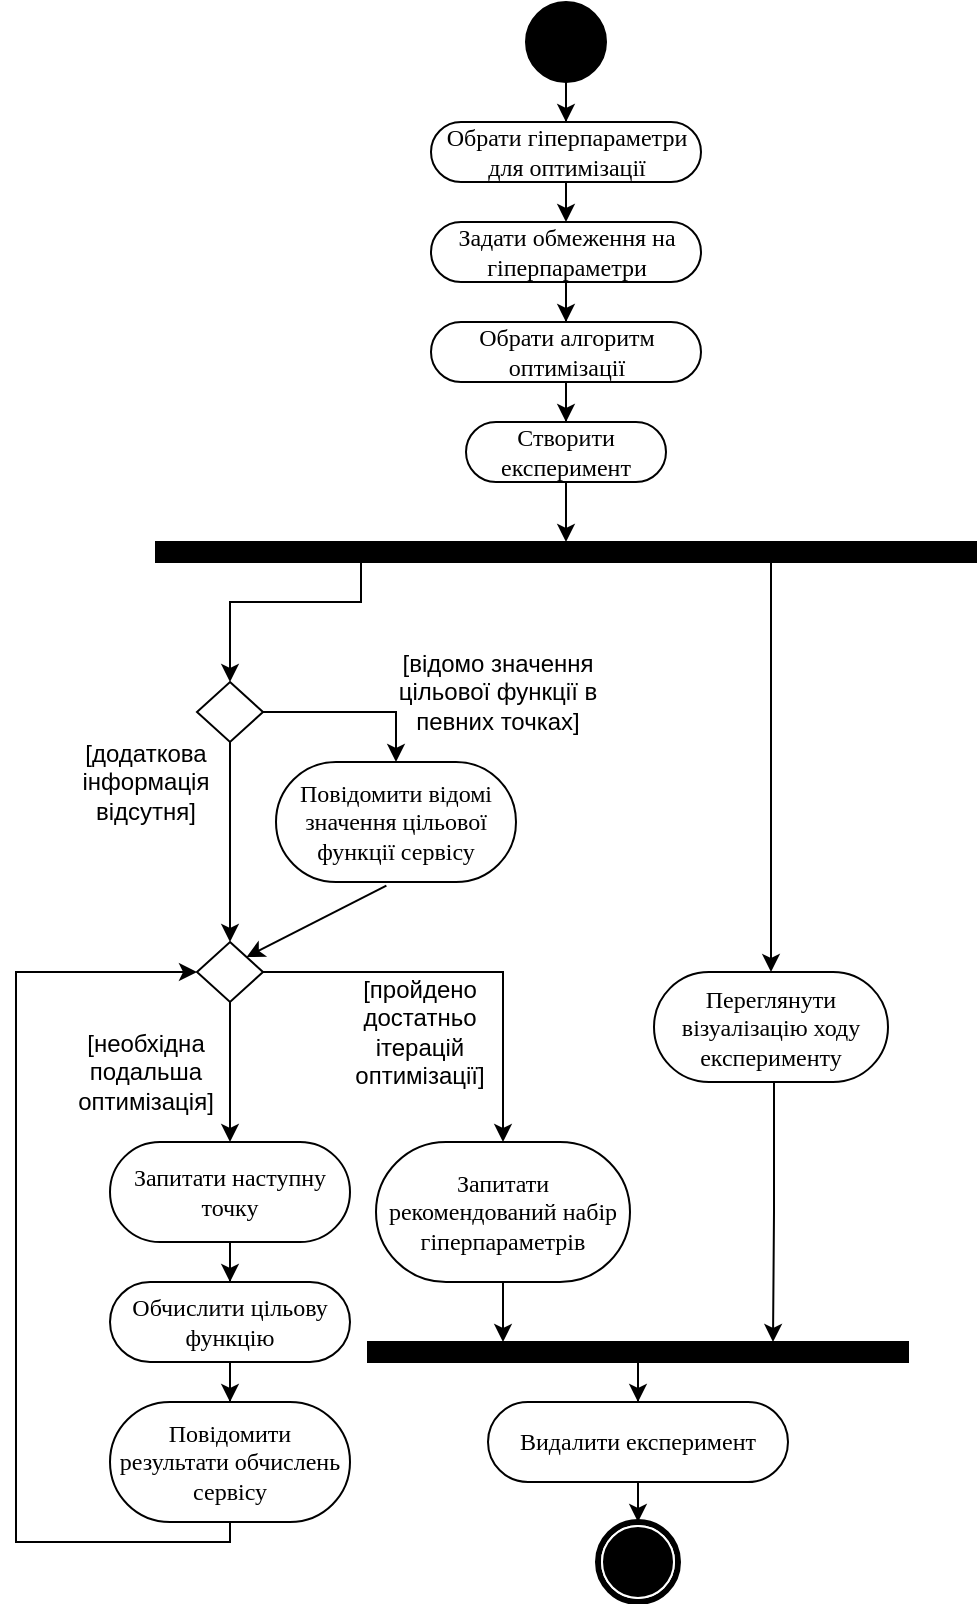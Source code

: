 <mxfile version="13.1.2" type="device"><diagram name="Page-1" id="0783ab3e-0a74-02c8-0abd-f7b4e66b4bec"><mxGraphModel dx="899" dy="634" grid="1" gridSize="10" guides="1" tooltips="1" connect="1" arrows="1" fold="1" page="1" pageScale="1" pageWidth="850" pageHeight="1100" background="#ffffff" math="0" shadow="0"><root><mxCell id="0"/><mxCell id="1" parent="0"/><mxCell id="TMDoxL0VT_szOLXf9bYJ-63" style="edgeStyle=orthogonalEdgeStyle;rounded=0;orthogonalLoop=1;jettySize=auto;html=1;exitX=0.5;exitY=1;exitDx=0;exitDy=0;" edge="1" parent="1" source="TMDoxL0VT_szOLXf9bYJ-1" target="TMDoxL0VT_szOLXf9bYJ-57"><mxGeometry relative="1" as="geometry"/></mxCell><mxCell id="TMDoxL0VT_szOLXf9bYJ-1" value="" style="ellipse;whiteSpace=wrap;html=1;rounded=0;shadow=0;comic=0;labelBackgroundColor=none;strokeWidth=1;fillColor=#000000;fontFamily=Verdana;fontSize=12;align=center;" vertex="1" parent="1"><mxGeometry x="285" y="20" width="40" height="40" as="geometry"/></mxCell><mxCell id="TMDoxL0VT_szOLXf9bYJ-15" style="edgeStyle=orthogonalEdgeStyle;rounded=0;orthogonalLoop=1;jettySize=auto;html=1;exitX=0.5;exitY=1;exitDx=0;exitDy=0;entryX=0.5;entryY=0;entryDx=0;entryDy=0;" edge="1" parent="1" source="TMDoxL0VT_szOLXf9bYJ-3" target="TMDoxL0VT_szOLXf9bYJ-14"><mxGeometry relative="1" as="geometry"/></mxCell><mxCell id="TMDoxL0VT_szOLXf9bYJ-3" value="Створити експеримент" style="rounded=1;whiteSpace=wrap;html=1;shadow=0;comic=0;labelBackgroundColor=none;strokeWidth=1;fontFamily=Verdana;fontSize=12;align=center;arcSize=50;" vertex="1" parent="1"><mxGeometry x="255" y="230" width="100" height="30" as="geometry"/></mxCell><mxCell id="TMDoxL0VT_szOLXf9bYJ-9" style="edgeStyle=orthogonalEdgeStyle;rounded=0;orthogonalLoop=1;jettySize=auto;html=1;exitX=1;exitY=0.5;exitDx=0;exitDy=0;" edge="1" parent="1" source="TMDoxL0VT_szOLXf9bYJ-18" target="TMDoxL0VT_szOLXf9bYJ-25"><mxGeometry relative="1" as="geometry"><mxPoint x="180" y="510" as="sourcePoint"/><mxPoint x="270.0" y="580" as="targetPoint"/></mxGeometry></mxCell><mxCell id="TMDoxL0VT_szOLXf9bYJ-24" style="edgeStyle=orthogonalEdgeStyle;rounded=0;orthogonalLoop=1;jettySize=auto;html=1;exitX=0.75;exitY=1;exitDx=0;exitDy=0;" edge="1" parent="1" source="TMDoxL0VT_szOLXf9bYJ-14" target="TMDoxL0VT_szOLXf9bYJ-22"><mxGeometry relative="1" as="geometry"/></mxCell><mxCell id="TMDoxL0VT_szOLXf9bYJ-52" style="edgeStyle=orthogonalEdgeStyle;rounded=0;orthogonalLoop=1;jettySize=auto;html=1;exitX=0.25;exitY=1;exitDx=0;exitDy=0;entryX=0.5;entryY=0;entryDx=0;entryDy=0;" edge="1" parent="1" source="TMDoxL0VT_szOLXf9bYJ-14" target="TMDoxL0VT_szOLXf9bYJ-44"><mxGeometry relative="1" as="geometry"><Array as="points"><mxPoint x="203" y="320"/><mxPoint x="137" y="320"/></Array></mxGeometry></mxCell><mxCell id="TMDoxL0VT_szOLXf9bYJ-14" value="" style="whiteSpace=wrap;html=1;rounded=0;shadow=0;comic=0;labelBackgroundColor=none;strokeWidth=1;fillColor=#000000;fontFamily=Verdana;fontSize=12;align=center;rotation=0;" vertex="1" parent="1"><mxGeometry x="100" y="290" width="410" height="10" as="geometry"/></mxCell><mxCell id="TMDoxL0VT_szOLXf9bYJ-33" style="edgeStyle=orthogonalEdgeStyle;rounded=0;orthogonalLoop=1;jettySize=auto;html=1;exitX=0.5;exitY=1;exitDx=0;exitDy=0;" edge="1" parent="1" source="TMDoxL0VT_szOLXf9bYJ-18" target="TMDoxL0VT_szOLXf9bYJ-29"><mxGeometry relative="1" as="geometry"/></mxCell><mxCell id="TMDoxL0VT_szOLXf9bYJ-18" value="" style="rhombus;whiteSpace=wrap;html=1;" vertex="1" parent="1"><mxGeometry x="120.5" y="490" width="33" height="30" as="geometry"/></mxCell><mxCell id="TMDoxL0VT_szOLXf9bYJ-43" style="edgeStyle=orthogonalEdgeStyle;rounded=0;orthogonalLoop=1;jettySize=auto;html=1;exitX=0.5;exitY=1;exitDx=0;exitDy=0;entryX=0.75;entryY=0;entryDx=0;entryDy=0;" edge="1" parent="1" source="TMDoxL0VT_szOLXf9bYJ-22" target="TMDoxL0VT_szOLXf9bYJ-38"><mxGeometry relative="1" as="geometry"><Array as="points"><mxPoint x="409" y="560"/><mxPoint x="409" y="625"/></Array></mxGeometry></mxCell><mxCell id="TMDoxL0VT_szOLXf9bYJ-22" value="Переглянути візуалізацію ходу експерименту" style="rounded=1;whiteSpace=wrap;html=1;shadow=0;comic=0;labelBackgroundColor=none;strokeWidth=1;fontFamily=Verdana;fontSize=12;align=center;arcSize=50;" vertex="1" parent="1"><mxGeometry x="349" y="505" width="117" height="55" as="geometry"/></mxCell><mxCell id="TMDoxL0VT_szOLXf9bYJ-39" style="edgeStyle=orthogonalEdgeStyle;rounded=0;orthogonalLoop=1;jettySize=auto;html=1;exitX=0.5;exitY=1;exitDx=0;exitDy=0;entryX=0.25;entryY=0;entryDx=0;entryDy=0;" edge="1" parent="1" source="TMDoxL0VT_szOLXf9bYJ-25" target="TMDoxL0VT_szOLXf9bYJ-38"><mxGeometry relative="1" as="geometry"/></mxCell><mxCell id="TMDoxL0VT_szOLXf9bYJ-25" value="Запитати рекомендований набір гіперпараметрів" style="rounded=1;whiteSpace=wrap;html=1;shadow=0;comic=0;labelBackgroundColor=none;strokeWidth=1;fontFamily=Verdana;fontSize=12;align=center;arcSize=50;" vertex="1" parent="1"><mxGeometry x="210" y="590" width="127" height="70" as="geometry"/></mxCell><mxCell id="TMDoxL0VT_szOLXf9bYJ-27" value="[пройдено достатньо ітерацій оптимізації]" style="text;html=1;strokeColor=none;fillColor=none;align=center;verticalAlign=middle;whiteSpace=wrap;rounded=0;" vertex="1" parent="1"><mxGeometry x="197" y="520" width="70" height="30" as="geometry"/></mxCell><mxCell id="TMDoxL0VT_szOLXf9bYJ-28" value="" style="edgeStyle=orthogonalEdgeStyle;rounded=0;orthogonalLoop=1;jettySize=auto;html=1;" edge="1" parent="1" source="TMDoxL0VT_szOLXf9bYJ-29" target="TMDoxL0VT_szOLXf9bYJ-31"><mxGeometry relative="1" as="geometry"/></mxCell><mxCell id="TMDoxL0VT_szOLXf9bYJ-29" value="Запитати наступну точку" style="rounded=1;whiteSpace=wrap;html=1;shadow=0;comic=0;labelBackgroundColor=none;strokeWidth=1;fontFamily=Verdana;fontSize=12;align=center;arcSize=50;" vertex="1" parent="1"><mxGeometry x="77" y="590" width="120" height="50" as="geometry"/></mxCell><mxCell id="TMDoxL0VT_szOLXf9bYJ-30" value="" style="edgeStyle=orthogonalEdgeStyle;rounded=0;orthogonalLoop=1;jettySize=auto;html=1;" edge="1" parent="1" source="TMDoxL0VT_szOLXf9bYJ-31" target="TMDoxL0VT_szOLXf9bYJ-32"><mxGeometry relative="1" as="geometry"/></mxCell><mxCell id="TMDoxL0VT_szOLXf9bYJ-31" value="Обчислити цільову функцію" style="rounded=1;whiteSpace=wrap;html=1;shadow=0;comic=0;labelBackgroundColor=none;strokeWidth=1;fontFamily=Verdana;fontSize=12;align=center;arcSize=50;" vertex="1" parent="1"><mxGeometry x="77" y="660" width="120" height="40" as="geometry"/></mxCell><mxCell id="TMDoxL0VT_szOLXf9bYJ-35" style="edgeStyle=orthogonalEdgeStyle;rounded=0;orthogonalLoop=1;jettySize=auto;html=1;exitX=0.5;exitY=1;exitDx=0;exitDy=0;entryX=0;entryY=0.5;entryDx=0;entryDy=0;" edge="1" parent="1" source="TMDoxL0VT_szOLXf9bYJ-32" target="TMDoxL0VT_szOLXf9bYJ-18"><mxGeometry relative="1" as="geometry"><Array as="points"><mxPoint x="137" y="790"/><mxPoint x="30" y="790"/><mxPoint x="30" y="505"/></Array></mxGeometry></mxCell><mxCell id="TMDoxL0VT_szOLXf9bYJ-32" value="Повідомити результати обчислень сервісу" style="rounded=1;whiteSpace=wrap;html=1;shadow=0;comic=0;labelBackgroundColor=none;strokeWidth=1;fontFamily=Verdana;fontSize=12;align=center;arcSize=50;" vertex="1" parent="1"><mxGeometry x="77" y="720" width="120" height="60" as="geometry"/></mxCell><mxCell id="TMDoxL0VT_szOLXf9bYJ-34" value="[необхідна подальша оптимізація]" style="text;html=1;strokeColor=none;fillColor=none;align=center;verticalAlign=middle;whiteSpace=wrap;rounded=0;" vertex="1" parent="1"><mxGeometry x="60" y="540" width="70" height="30" as="geometry"/></mxCell><mxCell id="TMDoxL0VT_szOLXf9bYJ-36" value="" style="shape=mxgraph.bpmn.shape;html=1;verticalLabelPosition=bottom;labelBackgroundColor=#ffffff;verticalAlign=top;perimeter=ellipsePerimeter;outline=end;symbol=terminate;rounded=0;shadow=0;comic=0;strokeWidth=1;fontFamily=Verdana;fontSize=12;align=center;" vertex="1" parent="1"><mxGeometry x="321" y="780" width="40" height="40" as="geometry"/></mxCell><mxCell id="TMDoxL0VT_szOLXf9bYJ-41" style="edgeStyle=orthogonalEdgeStyle;rounded=0;orthogonalLoop=1;jettySize=auto;html=1;exitX=0.5;exitY=1;exitDx=0;exitDy=0;" edge="1" parent="1" source="TMDoxL0VT_szOLXf9bYJ-37" target="TMDoxL0VT_szOLXf9bYJ-36"><mxGeometry relative="1" as="geometry"/></mxCell><mxCell id="TMDoxL0VT_szOLXf9bYJ-37" value="Видалити експеримент" style="rounded=1;whiteSpace=wrap;html=1;shadow=0;comic=0;labelBackgroundColor=none;strokeWidth=1;fontFamily=Verdana;fontSize=12;align=center;arcSize=50;" vertex="1" parent="1"><mxGeometry x="266" y="720" width="150" height="40" as="geometry"/></mxCell><mxCell id="TMDoxL0VT_szOLXf9bYJ-42" style="edgeStyle=orthogonalEdgeStyle;rounded=0;orthogonalLoop=1;jettySize=auto;html=1;exitX=0.5;exitY=1;exitDx=0;exitDy=0;" edge="1" parent="1" source="TMDoxL0VT_szOLXf9bYJ-38" target="TMDoxL0VT_szOLXf9bYJ-37"><mxGeometry relative="1" as="geometry"/></mxCell><mxCell id="TMDoxL0VT_szOLXf9bYJ-38" value="" style="whiteSpace=wrap;html=1;rounded=0;shadow=0;comic=0;labelBackgroundColor=none;strokeWidth=1;fillColor=#000000;fontFamily=Verdana;fontSize=12;align=center;rotation=0;" vertex="1" parent="1"><mxGeometry x="206" y="690" width="270" height="10" as="geometry"/></mxCell><mxCell id="TMDoxL0VT_szOLXf9bYJ-45" style="edgeStyle=orthogonalEdgeStyle;rounded=0;orthogonalLoop=1;jettySize=auto;html=1;entryX=0.5;entryY=0;entryDx=0;entryDy=0;" edge="1" parent="1" source="TMDoxL0VT_szOLXf9bYJ-44" target="TMDoxL0VT_szOLXf9bYJ-18"><mxGeometry relative="1" as="geometry"/></mxCell><mxCell id="TMDoxL0VT_szOLXf9bYJ-49" style="edgeStyle=orthogonalEdgeStyle;rounded=0;orthogonalLoop=1;jettySize=auto;html=1;exitX=1;exitY=0.5;exitDx=0;exitDy=0;entryX=0.5;entryY=0;entryDx=0;entryDy=0;" edge="1" parent="1" source="TMDoxL0VT_szOLXf9bYJ-44" target="TMDoxL0VT_szOLXf9bYJ-46"><mxGeometry relative="1" as="geometry"/></mxCell><mxCell id="TMDoxL0VT_szOLXf9bYJ-44" value="" style="rhombus;whiteSpace=wrap;html=1;" vertex="1" parent="1"><mxGeometry x="120.5" y="360" width="33" height="30" as="geometry"/></mxCell><mxCell id="TMDoxL0VT_szOLXf9bYJ-46" value="Повідомити відомі значення цільової функції сервісу" style="rounded=1;whiteSpace=wrap;html=1;shadow=0;comic=0;labelBackgroundColor=none;strokeWidth=1;fontFamily=Verdana;fontSize=12;align=center;arcSize=50;" vertex="1" parent="1"><mxGeometry x="160" y="400" width="120" height="60" as="geometry"/></mxCell><mxCell id="TMDoxL0VT_szOLXf9bYJ-48" value="" style="endArrow=classic;html=1;exitX=0.46;exitY=1.031;exitDx=0;exitDy=0;exitPerimeter=0;entryX=1;entryY=0;entryDx=0;entryDy=0;" edge="1" parent="1" source="TMDoxL0VT_szOLXf9bYJ-46" target="TMDoxL0VT_szOLXf9bYJ-18"><mxGeometry width="50" height="50" relative="1" as="geometry"><mxPoint x="200" y="450" as="sourcePoint"/><mxPoint x="250" y="510" as="targetPoint"/></mxGeometry></mxCell><mxCell id="TMDoxL0VT_szOLXf9bYJ-50" value="[відомо значення цільової функції в певних точках]" style="text;html=1;strokeColor=none;fillColor=none;align=center;verticalAlign=middle;whiteSpace=wrap;rounded=0;" vertex="1" parent="1"><mxGeometry x="206" y="350" width="130" height="30" as="geometry"/></mxCell><mxCell id="TMDoxL0VT_szOLXf9bYJ-51" value="[додаткова інформація відсутня]" style="text;html=1;strokeColor=none;fillColor=none;align=center;verticalAlign=middle;whiteSpace=wrap;rounded=0;" vertex="1" parent="1"><mxGeometry x="50" y="390" width="90" height="40" as="geometry"/></mxCell><mxCell id="TMDoxL0VT_szOLXf9bYJ-62" style="edgeStyle=orthogonalEdgeStyle;rounded=0;orthogonalLoop=1;jettySize=auto;html=1;exitX=0.5;exitY=1;exitDx=0;exitDy=0;" edge="1" parent="1" source="TMDoxL0VT_szOLXf9bYJ-53" target="TMDoxL0VT_szOLXf9bYJ-60"><mxGeometry relative="1" as="geometry"/></mxCell><mxCell id="TMDoxL0VT_szOLXf9bYJ-53" value="Задати обмеження на гіперпараметри" style="rounded=1;whiteSpace=wrap;html=1;shadow=0;comic=0;labelBackgroundColor=none;strokeWidth=1;fontFamily=Verdana;fontSize=12;align=center;arcSize=50;" vertex="1" parent="1"><mxGeometry x="237.5" y="130" width="135" height="30" as="geometry"/></mxCell><mxCell id="TMDoxL0VT_szOLXf9bYJ-58" style="edgeStyle=orthogonalEdgeStyle;rounded=0;orthogonalLoop=1;jettySize=auto;html=1;exitX=0.5;exitY=1;exitDx=0;exitDy=0;entryX=0.5;entryY=0;entryDx=0;entryDy=0;" edge="1" parent="1" source="TMDoxL0VT_szOLXf9bYJ-57" target="TMDoxL0VT_szOLXf9bYJ-53"><mxGeometry relative="1" as="geometry"/></mxCell><mxCell id="TMDoxL0VT_szOLXf9bYJ-57" value="Обрати гіперпараметри для оптимізації" style="rounded=1;whiteSpace=wrap;html=1;shadow=0;comic=0;labelBackgroundColor=none;strokeWidth=1;fontFamily=Verdana;fontSize=12;align=center;arcSize=50;" vertex="1" parent="1"><mxGeometry x="237.5" y="80" width="135" height="30" as="geometry"/></mxCell><mxCell id="TMDoxL0VT_szOLXf9bYJ-61" style="edgeStyle=orthogonalEdgeStyle;rounded=0;orthogonalLoop=1;jettySize=auto;html=1;" edge="1" parent="1" source="TMDoxL0VT_szOLXf9bYJ-60" target="TMDoxL0VT_szOLXf9bYJ-3"><mxGeometry relative="1" as="geometry"/></mxCell><mxCell id="TMDoxL0VT_szOLXf9bYJ-60" value="Обрати алгоритм оптимізації" style="rounded=1;whiteSpace=wrap;html=1;shadow=0;comic=0;labelBackgroundColor=none;strokeWidth=1;fontFamily=Verdana;fontSize=12;align=center;arcSize=50;" vertex="1" parent="1"><mxGeometry x="237.5" y="180" width="135" height="30" as="geometry"/></mxCell></root></mxGraphModel></diagram></mxfile>